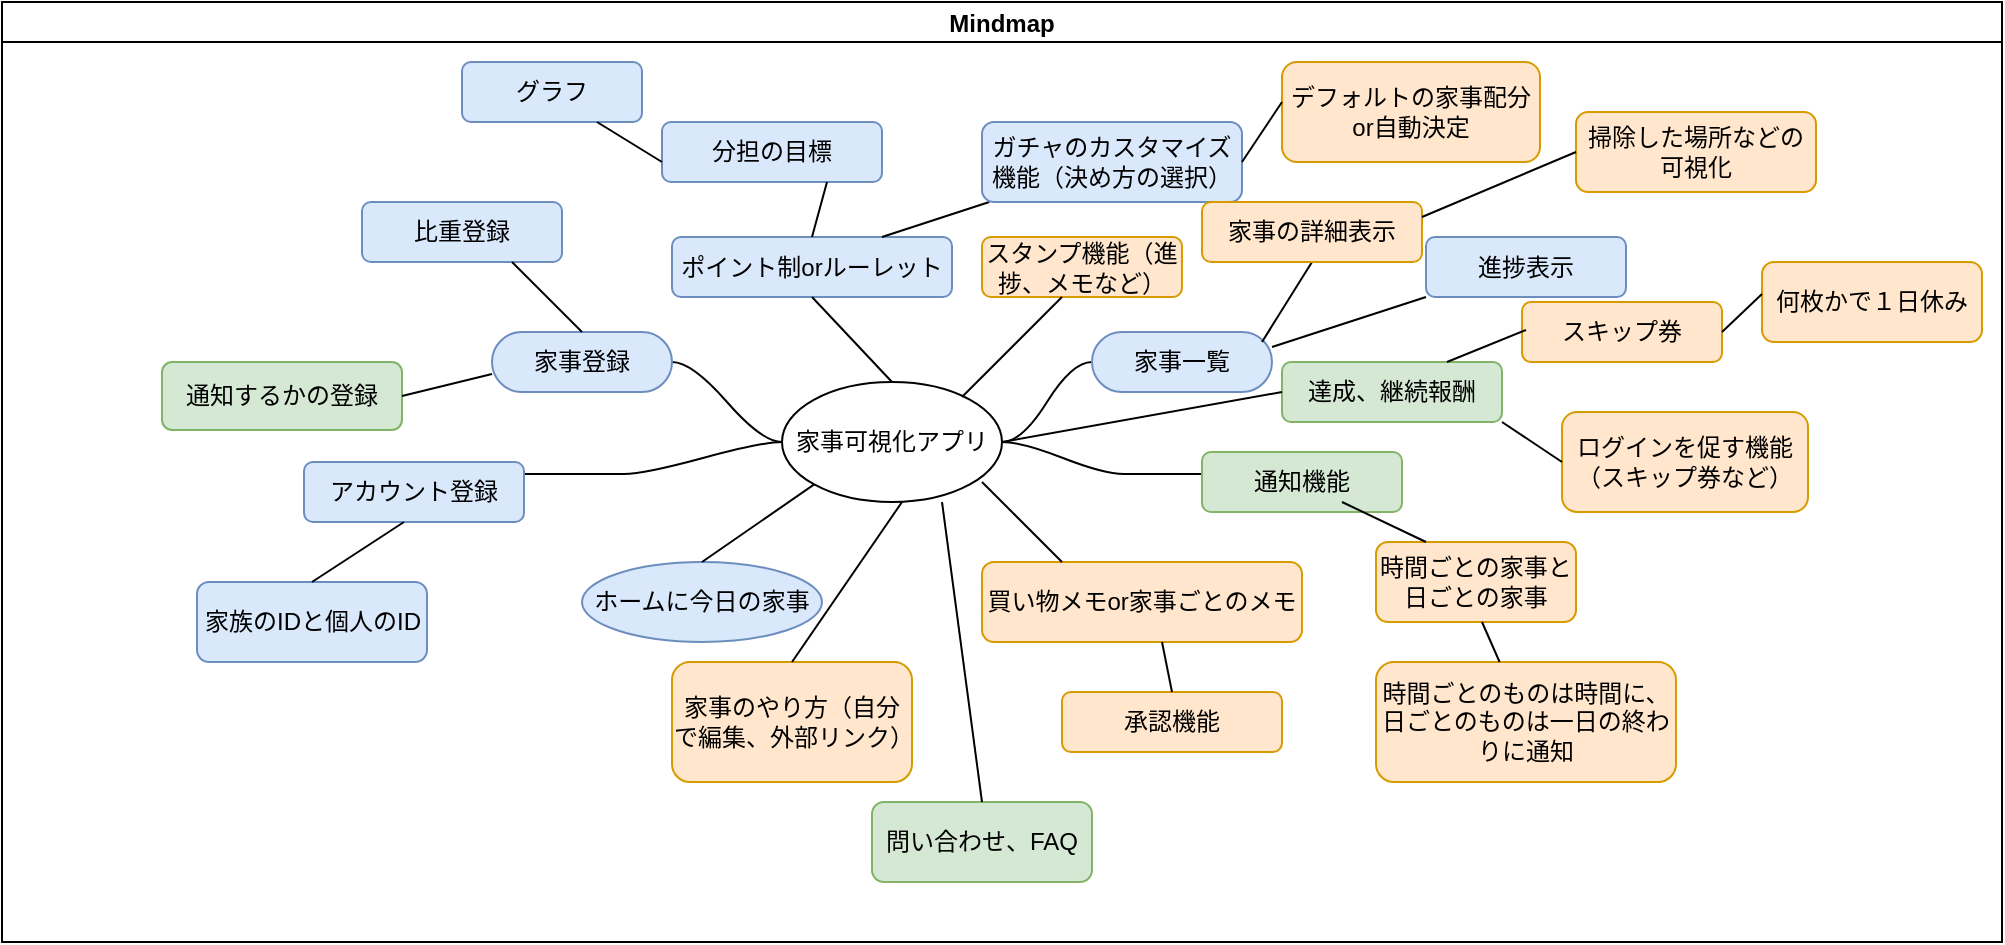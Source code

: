 <mxfile>
    <diagram id="L1PVXA0rxAgZORsh_Nrg" name="ページ1">
        <mxGraphModel dx="1002" dy="659" grid="1" gridSize="10" guides="1" tooltips="1" connect="1" arrows="1" fold="1" page="1" pageScale="1" pageWidth="827" pageHeight="1169" math="0" shadow="0">
            <root>
                <mxCell id="0"/>
                <mxCell id="1" parent="0"/>
                <mxCell id="2" value="Mindmap" style="swimlane;startSize=20;horizontal=1;containerType=tree;" parent="1" vertex="1">
                    <mxGeometry x="30" y="100" width="1000" height="470" as="geometry"/>
                </mxCell>
                <mxCell id="3" value="" style="edgeStyle=entityRelationEdgeStyle;startArrow=none;endArrow=none;segment=10;curved=1;sourcePerimeterSpacing=0;targetPerimeterSpacing=0;" parent="2" source="7" target="8" edge="1">
                    <mxGeometry relative="1" as="geometry"/>
                </mxCell>
                <mxCell id="4" value="" style="edgeStyle=entityRelationEdgeStyle;startArrow=none;endArrow=none;segment=10;curved=1;sourcePerimeterSpacing=0;targetPerimeterSpacing=0;" parent="2" source="7" target="9" edge="1">
                    <mxGeometry relative="1" as="geometry"/>
                </mxCell>
                <mxCell id="5" value="" style="edgeStyle=entityRelationEdgeStyle;startArrow=none;endArrow=none;segment=10;curved=1;sourcePerimeterSpacing=0;targetPerimeterSpacing=0;" parent="2" source="7" target="10" edge="1">
                    <mxGeometry relative="1" as="geometry"/>
                </mxCell>
                <mxCell id="6" value="" style="edgeStyle=entityRelationEdgeStyle;startArrow=none;endArrow=none;segment=10;curved=1;sourcePerimeterSpacing=0;targetPerimeterSpacing=0;" parent="2" source="7" target="11" edge="1">
                    <mxGeometry relative="1" as="geometry"/>
                </mxCell>
                <mxCell id="7" value="家事可視化アプリ" style="ellipse;whiteSpace=wrap;html=1;align=center;treeFolding=1;treeMoving=1;newEdgeStyle={&quot;edgeStyle&quot;:&quot;entityRelationEdgeStyle&quot;,&quot;startArrow&quot;:&quot;none&quot;,&quot;endArrow&quot;:&quot;none&quot;,&quot;segment&quot;:10,&quot;curved&quot;:1,&quot;sourcePerimeterSpacing&quot;:0,&quot;targetPerimeterSpacing&quot;:0};" parent="2" vertex="1">
                    <mxGeometry x="390" y="190" width="110" height="60" as="geometry"/>
                </mxCell>
                <mxCell id="8" value="家事一覧" style="whiteSpace=wrap;html=1;rounded=1;arcSize=50;align=center;verticalAlign=middle;strokeWidth=1;autosize=1;spacing=4;treeFolding=1;treeMoving=1;newEdgeStyle={&quot;edgeStyle&quot;:&quot;entityRelationEdgeStyle&quot;,&quot;startArrow&quot;:&quot;none&quot;,&quot;endArrow&quot;:&quot;none&quot;,&quot;segment&quot;:10,&quot;curved&quot;:1,&quot;sourcePerimeterSpacing&quot;:0,&quot;targetPerimeterSpacing&quot;:0};fillColor=#dae8fc;strokeColor=#6c8ebf;" parent="2" vertex="1">
                    <mxGeometry x="545" y="165" width="90" height="30" as="geometry"/>
                </mxCell>
                <mxCell id="9" value="" style="whiteSpace=wrap;html=1;shape=partialRectangle;top=0;left=0;bottom=1;right=0;points=[[0,1],[1,1]];fillColor=none;align=center;verticalAlign=bottom;routingCenterY=0.5;snapToPoint=1;autosize=1;treeFolding=1;treeMoving=1;newEdgeStyle={&quot;edgeStyle&quot;:&quot;entityRelationEdgeStyle&quot;,&quot;startArrow&quot;:&quot;none&quot;,&quot;endArrow&quot;:&quot;none&quot;,&quot;segment&quot;:10,&quot;curved&quot;:1,&quot;sourcePerimeterSpacing&quot;:0,&quot;targetPerimeterSpacing&quot;:0};" parent="2" vertex="1">
                    <mxGeometry x="561" y="196" width="50" height="40" as="geometry"/>
                </mxCell>
                <mxCell id="10" value="家事登録" style="whiteSpace=wrap;html=1;rounded=1;arcSize=50;align=center;verticalAlign=middle;strokeWidth=1;autosize=1;spacing=4;treeFolding=1;treeMoving=1;newEdgeStyle={&quot;edgeStyle&quot;:&quot;entityRelationEdgeStyle&quot;,&quot;startArrow&quot;:&quot;none&quot;,&quot;endArrow&quot;:&quot;none&quot;,&quot;segment&quot;:10,&quot;curved&quot;:1,&quot;sourcePerimeterSpacing&quot;:0,&quot;targetPerimeterSpacing&quot;:0};fillColor=#dae8fc;strokeColor=#6c8ebf;" parent="2" vertex="1">
                    <mxGeometry x="245" y="165" width="90" height="30" as="geometry"/>
                </mxCell>
                <mxCell id="11" value="" style="whiteSpace=wrap;html=1;shape=partialRectangle;top=0;left=0;bottom=1;right=0;points=[[0,1],[1,1]];fillColor=none;align=center;verticalAlign=bottom;routingCenterY=0.5;snapToPoint=1;autosize=1;treeFolding=1;treeMoving=1;newEdgeStyle={&quot;edgeStyle&quot;:&quot;entityRelationEdgeStyle&quot;,&quot;startArrow&quot;:&quot;none&quot;,&quot;endArrow&quot;:&quot;none&quot;,&quot;segment&quot;:10,&quot;curved&quot;:1,&quot;sourcePerimeterSpacing&quot;:0,&quot;targetPerimeterSpacing&quot;:0};" parent="2" vertex="1">
                    <mxGeometry x="261" y="196" width="50" height="40" as="geometry"/>
                </mxCell>
                <mxCell id="15" value="ホームに今日の家事" style="ellipse;whiteSpace=wrap;html=1;fillColor=#dae8fc;strokeColor=#6c8ebf;" vertex="1" parent="2">
                    <mxGeometry x="290" y="280" width="120" height="40" as="geometry"/>
                </mxCell>
                <mxCell id="16" value="" style="endArrow=none;html=1;entryX=0;entryY=1;entryDx=0;entryDy=0;exitX=0.5;exitY=0;exitDx=0;exitDy=0;" edge="1" parent="2" source="15" target="7">
                    <mxGeometry width="50" height="50" relative="1" as="geometry">
                        <mxPoint x="410" y="310" as="sourcePoint"/>
                        <mxPoint x="460" y="260" as="targetPoint"/>
                    </mxGeometry>
                </mxCell>
                <mxCell id="17" value="進捗表示" style="rounded=1;whiteSpace=wrap;html=1;fillColor=#dae8fc;strokeColor=#6c8ebf;" vertex="1" parent="2">
                    <mxGeometry x="712" y="117.5" width="100" height="30" as="geometry"/>
                </mxCell>
                <mxCell id="18" value="" style="endArrow=none;html=1;entryX=0.5;entryY=1;entryDx=0;entryDy=0;" edge="1" parent="2" target="59">
                    <mxGeometry width="50" height="50" relative="1" as="geometry">
                        <mxPoint x="630" y="170" as="sourcePoint"/>
                        <mxPoint x="650" y="147.5" as="targetPoint"/>
                    </mxGeometry>
                </mxCell>
                <mxCell id="19" value="ポイント制orルーレット" style="rounded=1;whiteSpace=wrap;html=1;fillColor=#dae8fc;strokeColor=#6c8ebf;" vertex="1" parent="2">
                    <mxGeometry x="335" y="117.5" width="140" height="30" as="geometry"/>
                </mxCell>
                <mxCell id="20" value="分担の目標" style="rounded=1;whiteSpace=wrap;html=1;fillColor=#dae8fc;strokeColor=#6c8ebf;" vertex="1" parent="2">
                    <mxGeometry x="330" y="60" width="110" height="30" as="geometry"/>
                </mxCell>
                <mxCell id="21" value="" style="endArrow=none;html=1;exitX=0.5;exitY=0;exitDx=0;exitDy=0;entryX=0.75;entryY=1;entryDx=0;entryDy=0;" edge="1" parent="2" source="19" target="20">
                    <mxGeometry width="50" height="50" relative="1" as="geometry">
                        <mxPoint x="390" y="140" as="sourcePoint"/>
                        <mxPoint x="440" y="90" as="targetPoint"/>
                    </mxGeometry>
                </mxCell>
                <mxCell id="22" value="" style="endArrow=none;html=1;exitX=0.5;exitY=0;exitDx=0;exitDy=0;entryX=0.5;entryY=1;entryDx=0;entryDy=0;" edge="1" parent="2" source="7" target="19">
                    <mxGeometry width="50" height="50" relative="1" as="geometry">
                        <mxPoint x="390" y="205" as="sourcePoint"/>
                        <mxPoint x="440" y="155" as="targetPoint"/>
                    </mxGeometry>
                </mxCell>
                <mxCell id="56" style="edgeStyle=none;html=1;" edge="1" parent="2" source="23">
                    <mxGeometry relative="1" as="geometry">
                        <mxPoint x="600" y="240" as="targetPoint"/>
                    </mxGeometry>
                </mxCell>
                <mxCell id="23" value="通知機能" style="rounded=1;whiteSpace=wrap;html=1;fillColor=#d5e8d4;strokeColor=#82b366;" vertex="1" parent="2">
                    <mxGeometry x="600" y="225" width="100" height="30" as="geometry"/>
                </mxCell>
                <mxCell id="24" value="時間ごとの家事と日ごとの家事" style="rounded=1;whiteSpace=wrap;html=1;fillColor=#ffe6cc;strokeColor=#d79b00;" vertex="1" parent="2">
                    <mxGeometry x="687" y="270" width="100" height="40" as="geometry"/>
                </mxCell>
                <mxCell id="25" value="時間ごとのものは時間に、日ごとのものは一日の終わりに通知" style="rounded=1;whiteSpace=wrap;html=1;fillColor=#ffe6cc;strokeColor=#d79b00;" vertex="1" parent="2">
                    <mxGeometry x="687" y="330" width="150" height="60" as="geometry"/>
                </mxCell>
                <mxCell id="26" value="通知するかの登録" style="rounded=1;whiteSpace=wrap;html=1;fillColor=#d5e8d4;strokeColor=#82b366;" vertex="1" parent="2">
                    <mxGeometry x="80" y="180" width="120" height="34" as="geometry"/>
                </mxCell>
                <mxCell id="27" value="" style="endArrow=none;html=1;exitX=1;exitY=0.5;exitDx=0;exitDy=0;" edge="1" parent="2" source="26">
                    <mxGeometry width="50" height="50" relative="1" as="geometry">
                        <mxPoint x="195" y="236" as="sourcePoint"/>
                        <mxPoint x="245" y="186" as="targetPoint"/>
                    </mxGeometry>
                </mxCell>
                <mxCell id="28" value="アカウント登録" style="rounded=1;whiteSpace=wrap;html=1;fillColor=#dae8fc;strokeColor=#6c8ebf;" vertex="1" parent="2">
                    <mxGeometry x="151" y="230" width="110" height="30" as="geometry"/>
                </mxCell>
                <mxCell id="29" value="家族のIDと個人のID" style="rounded=1;whiteSpace=wrap;html=1;fillColor=#dae8fc;strokeColor=#6c8ebf;" vertex="1" parent="2">
                    <mxGeometry x="97.5" y="290" width="115" height="40" as="geometry"/>
                </mxCell>
                <mxCell id="32" value="" style="endArrow=none;html=1;exitX=0.5;exitY=0;exitDx=0;exitDy=0;" edge="1" parent="2" source="29">
                    <mxGeometry width="50" height="50" relative="1" as="geometry">
                        <mxPoint x="151" y="310" as="sourcePoint"/>
                        <mxPoint x="201" y="260" as="targetPoint"/>
                    </mxGeometry>
                </mxCell>
                <mxCell id="33" value="" style="endArrow=none;html=1;exitX=0.25;exitY=0;exitDx=0;exitDy=0;" edge="1" parent="2" source="24">
                    <mxGeometry width="50" height="50" relative="1" as="geometry">
                        <mxPoint x="620" y="300" as="sourcePoint"/>
                        <mxPoint x="670" y="250" as="targetPoint"/>
                    </mxGeometry>
                </mxCell>
                <mxCell id="34" value="" style="endArrow=none;html=1;" edge="1" parent="2" source="25">
                    <mxGeometry width="50" height="50" relative="1" as="geometry">
                        <mxPoint x="690" y="360" as="sourcePoint"/>
                        <mxPoint x="740" y="310" as="targetPoint"/>
                    </mxGeometry>
                </mxCell>
                <mxCell id="35" value="比重登録" style="rounded=1;whiteSpace=wrap;html=1;fillColor=#dae8fc;strokeColor=#6c8ebf;" vertex="1" parent="2">
                    <mxGeometry x="180" y="100" width="100" height="30" as="geometry"/>
                </mxCell>
                <mxCell id="36" value="" style="endArrow=none;html=1;exitX=0.5;exitY=0;exitDx=0;exitDy=0;" edge="1" parent="2" source="10">
                    <mxGeometry width="50" height="50" relative="1" as="geometry">
                        <mxPoint x="205" y="180" as="sourcePoint"/>
                        <mxPoint x="255" y="130" as="targetPoint"/>
                    </mxGeometry>
                </mxCell>
                <mxCell id="37" value="買い物メモor家事ごとのメモ" style="rounded=1;whiteSpace=wrap;html=1;fillColor=#ffe6cc;strokeColor=#d79b00;" vertex="1" parent="2">
                    <mxGeometry x="490" y="280" width="160" height="40" as="geometry"/>
                </mxCell>
                <mxCell id="38" value="" style="endArrow=none;html=1;exitX=0.75;exitY=0;exitDx=0;exitDy=0;" edge="1" parent="2" source="19" target="39">
                    <mxGeometry width="50" height="50" relative="1" as="geometry">
                        <mxPoint x="430" y="400" as="sourcePoint"/>
                        <mxPoint x="480" y="350" as="targetPoint"/>
                    </mxGeometry>
                </mxCell>
                <mxCell id="39" value="ガチャのカスタマイズ機能（決め方の選択）" style="rounded=1;whiteSpace=wrap;html=1;fillColor=#dae8fc;strokeColor=#6c8ebf;" vertex="1" parent="2">
                    <mxGeometry x="490" y="60" width="130" height="40" as="geometry"/>
                </mxCell>
                <mxCell id="40" value="家事のやり方（自分で編集、外部リンク）" style="rounded=1;whiteSpace=wrap;html=1;fillColor=#ffe6cc;strokeColor=#d79b00;" vertex="1" parent="2">
                    <mxGeometry x="335" y="330" width="120" height="60" as="geometry"/>
                </mxCell>
                <mxCell id="41" value="" style="endArrow=none;html=1;exitX=0.25;exitY=0;exitDx=0;exitDy=0;" edge="1" parent="2" source="37">
                    <mxGeometry width="50" height="50" relative="1" as="geometry">
                        <mxPoint x="440" y="290" as="sourcePoint"/>
                        <mxPoint x="490" y="240" as="targetPoint"/>
                    </mxGeometry>
                </mxCell>
                <mxCell id="42" value="デフォルトの家事配分or自動決定" style="rounded=1;whiteSpace=wrap;html=1;fillColor=#ffe6cc;strokeColor=#d79b00;" vertex="1" parent="2">
                    <mxGeometry x="640" y="30" width="129" height="50" as="geometry"/>
                </mxCell>
                <mxCell id="43" value="" style="endArrow=none;html=1;exitX=1;exitY=0.5;exitDx=0;exitDy=0;" edge="1" parent="2" source="39">
                    <mxGeometry width="50" height="50" relative="1" as="geometry">
                        <mxPoint x="590" y="100" as="sourcePoint"/>
                        <mxPoint x="640" y="50" as="targetPoint"/>
                    </mxGeometry>
                </mxCell>
                <mxCell id="44" value="" style="endArrow=none;html=1;exitX=0.5;exitY=0;exitDx=0;exitDy=0;" edge="1" parent="2" source="40">
                    <mxGeometry width="50" height="50" relative="1" as="geometry">
                        <mxPoint x="400" y="300" as="sourcePoint"/>
                        <mxPoint x="450" y="250" as="targetPoint"/>
                    </mxGeometry>
                </mxCell>
                <mxCell id="45" value="承認機能" style="rounded=1;whiteSpace=wrap;html=1;fillColor=#ffe6cc;strokeColor=#d79b00;" vertex="1" parent="2">
                    <mxGeometry x="530" y="345" width="110" height="30" as="geometry"/>
                </mxCell>
                <mxCell id="46" value="スタンプ機能（進捗、メモなど）" style="rounded=1;whiteSpace=wrap;html=1;fillColor=#ffe6cc;strokeColor=#d79b00;" vertex="1" parent="2">
                    <mxGeometry x="490" y="117.5" width="100" height="30" as="geometry"/>
                </mxCell>
                <mxCell id="47" value="" style="endArrow=none;html=1;exitX=0.5;exitY=0;exitDx=0;exitDy=0;" edge="1" parent="2" source="45">
                    <mxGeometry width="50" height="50" relative="1" as="geometry">
                        <mxPoint x="530" y="370" as="sourcePoint"/>
                        <mxPoint x="580" y="320" as="targetPoint"/>
                    </mxGeometry>
                </mxCell>
                <mxCell id="48" value="" style="endArrow=none;html=1;" edge="1" parent="2">
                    <mxGeometry width="50" height="50" relative="1" as="geometry">
                        <mxPoint x="480" y="197.5" as="sourcePoint"/>
                        <mxPoint x="530" y="147.5" as="targetPoint"/>
                    </mxGeometry>
                </mxCell>
                <mxCell id="49" value="問い合わせ、FAQ" style="rounded=1;whiteSpace=wrap;html=1;fillColor=#d5e8d4;strokeColor=#82b366;" vertex="1" parent="2">
                    <mxGeometry x="435" y="400" width="110" height="40" as="geometry"/>
                </mxCell>
                <mxCell id="50" value="" style="endArrow=none;html=1;exitX=0.5;exitY=0;exitDx=0;exitDy=0;" edge="1" parent="2" source="49">
                    <mxGeometry width="50" height="50" relative="1" as="geometry">
                        <mxPoint x="430" y="300" as="sourcePoint"/>
                        <mxPoint x="470" y="250" as="targetPoint"/>
                    </mxGeometry>
                </mxCell>
                <mxCell id="51" value="ログインを促す機能&lt;div&gt;（スキップ券など）&lt;/div&gt;" style="rounded=1;whiteSpace=wrap;html=1;fillColor=#ffe6cc;strokeColor=#d79b00;" vertex="1" parent="2">
                    <mxGeometry x="780" y="205" width="123" height="50" as="geometry"/>
                </mxCell>
                <mxCell id="52" value="スキップ券" style="rounded=1;whiteSpace=wrap;html=1;fillColor=#ffe6cc;strokeColor=#d79b00;" vertex="1" parent="2">
                    <mxGeometry x="760" y="150" width="100" height="30" as="geometry"/>
                </mxCell>
                <mxCell id="53" value="何枚かで１日休み" style="rounded=1;whiteSpace=wrap;html=1;fillColor=#ffe6cc;strokeColor=#d79b00;" vertex="1" parent="2">
                    <mxGeometry x="880" y="130" width="110" height="40" as="geometry"/>
                </mxCell>
                <mxCell id="54" value="達成、継続報酬" style="rounded=1;whiteSpace=wrap;html=1;fillColor=#d5e8d4;strokeColor=#82b366;" vertex="1" parent="2">
                    <mxGeometry x="640" y="180" width="110" height="30" as="geometry"/>
                </mxCell>
                <mxCell id="55" value="" style="endArrow=none;html=1;" edge="1" parent="2">
                    <mxGeometry width="50" height="50" relative="1" as="geometry">
                        <mxPoint x="500" y="220" as="sourcePoint"/>
                        <mxPoint x="640" y="195" as="targetPoint"/>
                    </mxGeometry>
                </mxCell>
                <mxCell id="57" value="掃除した場所などの可視化" style="rounded=1;whiteSpace=wrap;html=1;fillColor=#ffe6cc;strokeColor=#d79b00;" vertex="1" parent="2">
                    <mxGeometry x="787" y="55" width="120" height="40" as="geometry"/>
                </mxCell>
                <mxCell id="58" value="" style="endArrow=none;html=1;exitX=0.75;exitY=0;exitDx=0;exitDy=0;" edge="1" parent="2" source="54">
                    <mxGeometry width="50" height="50" relative="1" as="geometry">
                        <mxPoint x="712" y="214" as="sourcePoint"/>
                        <mxPoint x="762" y="164" as="targetPoint"/>
                    </mxGeometry>
                </mxCell>
                <mxCell id="59" value="家事の詳細表示" style="rounded=1;whiteSpace=wrap;html=1;fillColor=#ffe6cc;strokeColor=#d79b00;" vertex="1" parent="2">
                    <mxGeometry x="600" y="100" width="110" height="30" as="geometry"/>
                </mxCell>
                <mxCell id="60" value="" style="endArrow=none;html=1;exitX=1;exitY=0.25;exitDx=0;exitDy=0;" edge="1" parent="2" source="8">
                    <mxGeometry width="50" height="50" relative="1" as="geometry">
                        <mxPoint x="662" y="197.5" as="sourcePoint"/>
                        <mxPoint x="712" y="147.5" as="targetPoint"/>
                    </mxGeometry>
                </mxCell>
                <mxCell id="61" value="" style="endArrow=none;html=1;exitX=1;exitY=0.25;exitDx=0;exitDy=0;entryX=0;entryY=0.5;entryDx=0;entryDy=0;" edge="1" parent="2" source="59" target="57">
                    <mxGeometry width="50" height="50" relative="1" as="geometry">
                        <mxPoint x="730" y="120" as="sourcePoint"/>
                        <mxPoint x="780" y="70" as="targetPoint"/>
                    </mxGeometry>
                </mxCell>
                <mxCell id="62" value="" style="endArrow=none;html=1;exitX=1;exitY=0.5;exitDx=0;exitDy=0;" edge="1" parent="2" source="52">
                    <mxGeometry width="50" height="50" relative="1" as="geometry">
                        <mxPoint x="830" y="196" as="sourcePoint"/>
                        <mxPoint x="880" y="146" as="targetPoint"/>
                    </mxGeometry>
                </mxCell>
                <mxCell id="63" value="" style="endArrow=none;html=1;exitX=0;exitY=0.5;exitDx=0;exitDy=0;" edge="1" parent="2" source="51">
                    <mxGeometry width="50" height="50" relative="1" as="geometry">
                        <mxPoint x="700" y="260" as="sourcePoint"/>
                        <mxPoint x="750" y="210" as="targetPoint"/>
                    </mxGeometry>
                </mxCell>
                <mxCell id="64" value="グラフ" style="rounded=1;whiteSpace=wrap;html=1;fillColor=#dae8fc;strokeColor=#6c8ebf;" vertex="1" parent="2">
                    <mxGeometry x="230" y="30" width="90" height="30" as="geometry"/>
                </mxCell>
                <mxCell id="65" value="" style="endArrow=none;html=1;entryX=0.75;entryY=1;entryDx=0;entryDy=0;" edge="1" parent="2" target="64">
                    <mxGeometry width="50" height="50" relative="1" as="geometry">
                        <mxPoint x="330" y="80" as="sourcePoint"/>
                        <mxPoint x="380" y="30" as="targetPoint"/>
                    </mxGeometry>
                </mxCell>
            </root>
        </mxGraphModel>
    </diagram>
</mxfile>